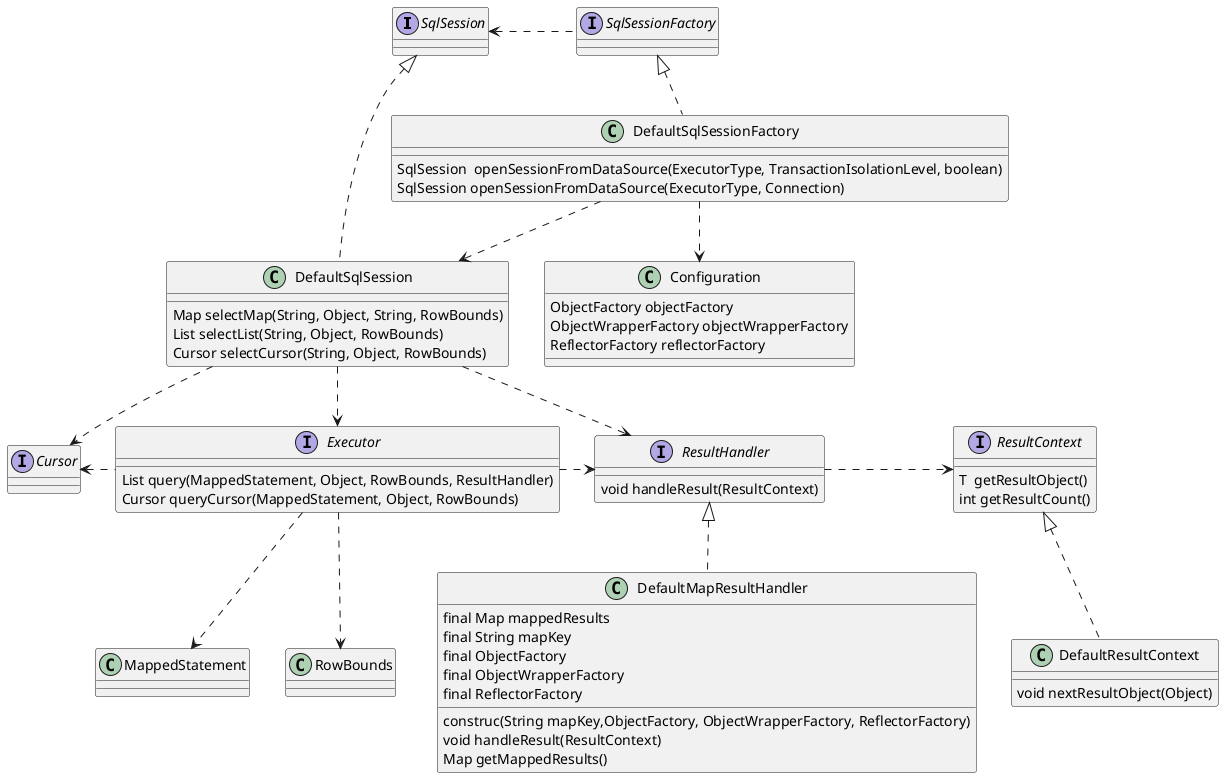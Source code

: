 @startuml sqlSession 实现关系UML图
interface SqlSession
interface SqlSessionFactory
interface ResultHandler
interface ResultContext
interface Cursor
interface Executor

class Configuration

interface Executor {
    List query(MappedStatement, Object, RowBounds, ResultHandler)
    Cursor queryCursor(MappedStatement, Object, RowBounds)
}
interface ResultHandler{
    void handleResult(ResultContext)
}
interface ResultContext{
    T  getResultObject()
    int getResultCount()
}

class Configuration {
    ObjectFactory objectFactory
    ObjectWrapperFactory objectWrapperFactory
    ReflectorFactory reflectorFactory
}


' 接口层
SqlSession <. SqlSessionFactory
ResultHandler .> ResultContext
Cursor <. Executor
Executor .> ResultHandler
Executor ..> RowBounds
Executor ..> MappedStatement

class DefaultSqlSession
class DefaultSqlSessionFactory

class DefaultSqlSession {
    Map selectMap(String, Object, String, RowBounds)
    List selectList(String, Object, RowBounds)
    Cursor selectCursor(String, Object, RowBounds)
}

class DefaultSqlSessionFactory {
    SqlSession  openSessionFromDataSource(ExecutorType, TransactionIsolationLevel, boolean)
    SqlSession openSessionFromDataSource(ExecutorType, Connection)
}

class DefaultMapResultHandler {
    final Map mappedResults
    final String mapKey
    final ObjectFactory
    final ObjectWrapperFactory
    final ReflectorFactory

    construc(String mapKey,ObjectFactory, ObjectWrapperFactory, ReflectorFactory)
    void handleResult(ResultContext)
    Map getMappedResults()
}

class DefaultResultContext {
    void nextResultObject(Object)
}
' 接口实现关系
SqlSession <|... DefaultSqlSession
SqlSessionFactory <|.. DefaultSqlSessionFactory
ResultHandler <|.. DefaultMapResultHandler

' DefaultSqlSession ..> Configuration
DefaultSqlSession ..> Executor
DefaultSqlSession ..> Cursor
DefaultSqlSession ..> ResultHandler

' 结果处理

ResultContext <|.. DefaultResultContext

DefaultSqlSessionFactory ..> Configuration
DefaultSqlSessionFactory ..> DefaultSqlSession



@enduml
